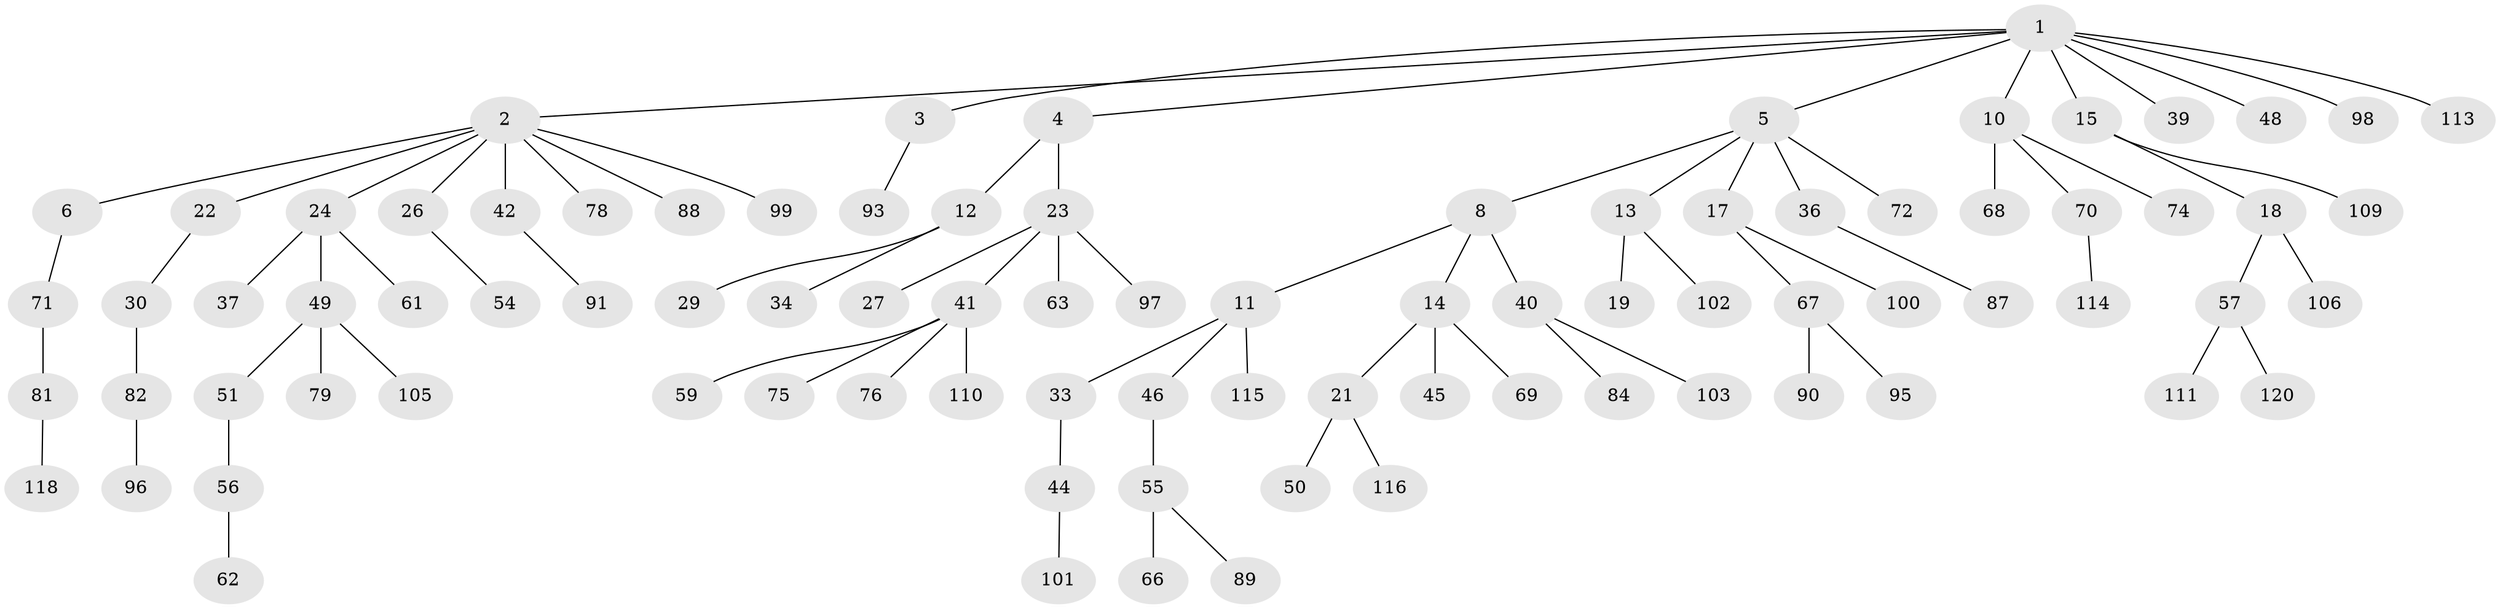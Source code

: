 // Generated by graph-tools (version 1.1) at 2025/52/02/27/25 19:52:12]
// undirected, 88 vertices, 87 edges
graph export_dot {
graph [start="1"]
  node [color=gray90,style=filled];
  1 [super="+53"];
  2 [super="+9"];
  3 [super="+43"];
  4;
  5 [super="+7"];
  6;
  8 [super="+31"];
  10 [super="+60"];
  11 [super="+16"];
  12 [super="+80"];
  13 [super="+107"];
  14 [super="+122"];
  15 [super="+20"];
  17 [super="+38"];
  18 [super="+47"];
  19;
  21 [super="+28"];
  22;
  23 [super="+32"];
  24 [super="+25"];
  26 [super="+85"];
  27 [super="+117"];
  29 [super="+123"];
  30 [super="+73"];
  33 [super="+35"];
  34;
  36 [super="+108"];
  37;
  39 [super="+83"];
  40 [super="+52"];
  41 [super="+65"];
  42;
  44 [super="+92"];
  45 [super="+86"];
  46;
  48;
  49 [super="+58"];
  50;
  51;
  54;
  55 [super="+64"];
  56 [super="+104"];
  57 [super="+119"];
  59;
  61 [super="+121"];
  62;
  63;
  66;
  67 [super="+77"];
  68;
  69;
  70;
  71;
  72 [super="+112"];
  74;
  75;
  76;
  78;
  79;
  81;
  82 [super="+94"];
  84;
  87;
  88;
  89;
  90;
  91;
  93 [super="+124"];
  95;
  96;
  97;
  98;
  99;
  100;
  101;
  102;
  103;
  105;
  106;
  109;
  110;
  111;
  113;
  114;
  115;
  116;
  118;
  120;
  1 -- 2;
  1 -- 3;
  1 -- 4;
  1 -- 5;
  1 -- 10;
  1 -- 15;
  1 -- 39;
  1 -- 48;
  1 -- 113;
  1 -- 98;
  2 -- 6;
  2 -- 78;
  2 -- 99;
  2 -- 26;
  2 -- 22;
  2 -- 24;
  2 -- 42;
  2 -- 88;
  3 -- 93;
  4 -- 12;
  4 -- 23;
  5 -- 17;
  5 -- 72;
  5 -- 8;
  5 -- 13;
  5 -- 36;
  6 -- 71;
  8 -- 11;
  8 -- 14;
  8 -- 40;
  10 -- 74;
  10 -- 68;
  10 -- 70;
  11 -- 33;
  11 -- 115;
  11 -- 46;
  12 -- 29;
  12 -- 34;
  13 -- 19;
  13 -- 102;
  14 -- 21;
  14 -- 45;
  14 -- 69;
  15 -- 18;
  15 -- 109;
  17 -- 67;
  17 -- 100;
  18 -- 106;
  18 -- 57;
  21 -- 50;
  21 -- 116;
  22 -- 30;
  23 -- 27;
  23 -- 41;
  23 -- 63;
  23 -- 97;
  24 -- 37;
  24 -- 61;
  24 -- 49;
  26 -- 54;
  30 -- 82;
  33 -- 44;
  36 -- 87;
  40 -- 84;
  40 -- 103;
  41 -- 59;
  41 -- 110;
  41 -- 75;
  41 -- 76;
  42 -- 91;
  44 -- 101;
  46 -- 55;
  49 -- 51;
  49 -- 105;
  49 -- 79;
  51 -- 56;
  55 -- 89;
  55 -- 66;
  56 -- 62;
  57 -- 111;
  57 -- 120;
  67 -- 95;
  67 -- 90;
  70 -- 114;
  71 -- 81;
  81 -- 118;
  82 -- 96;
}
